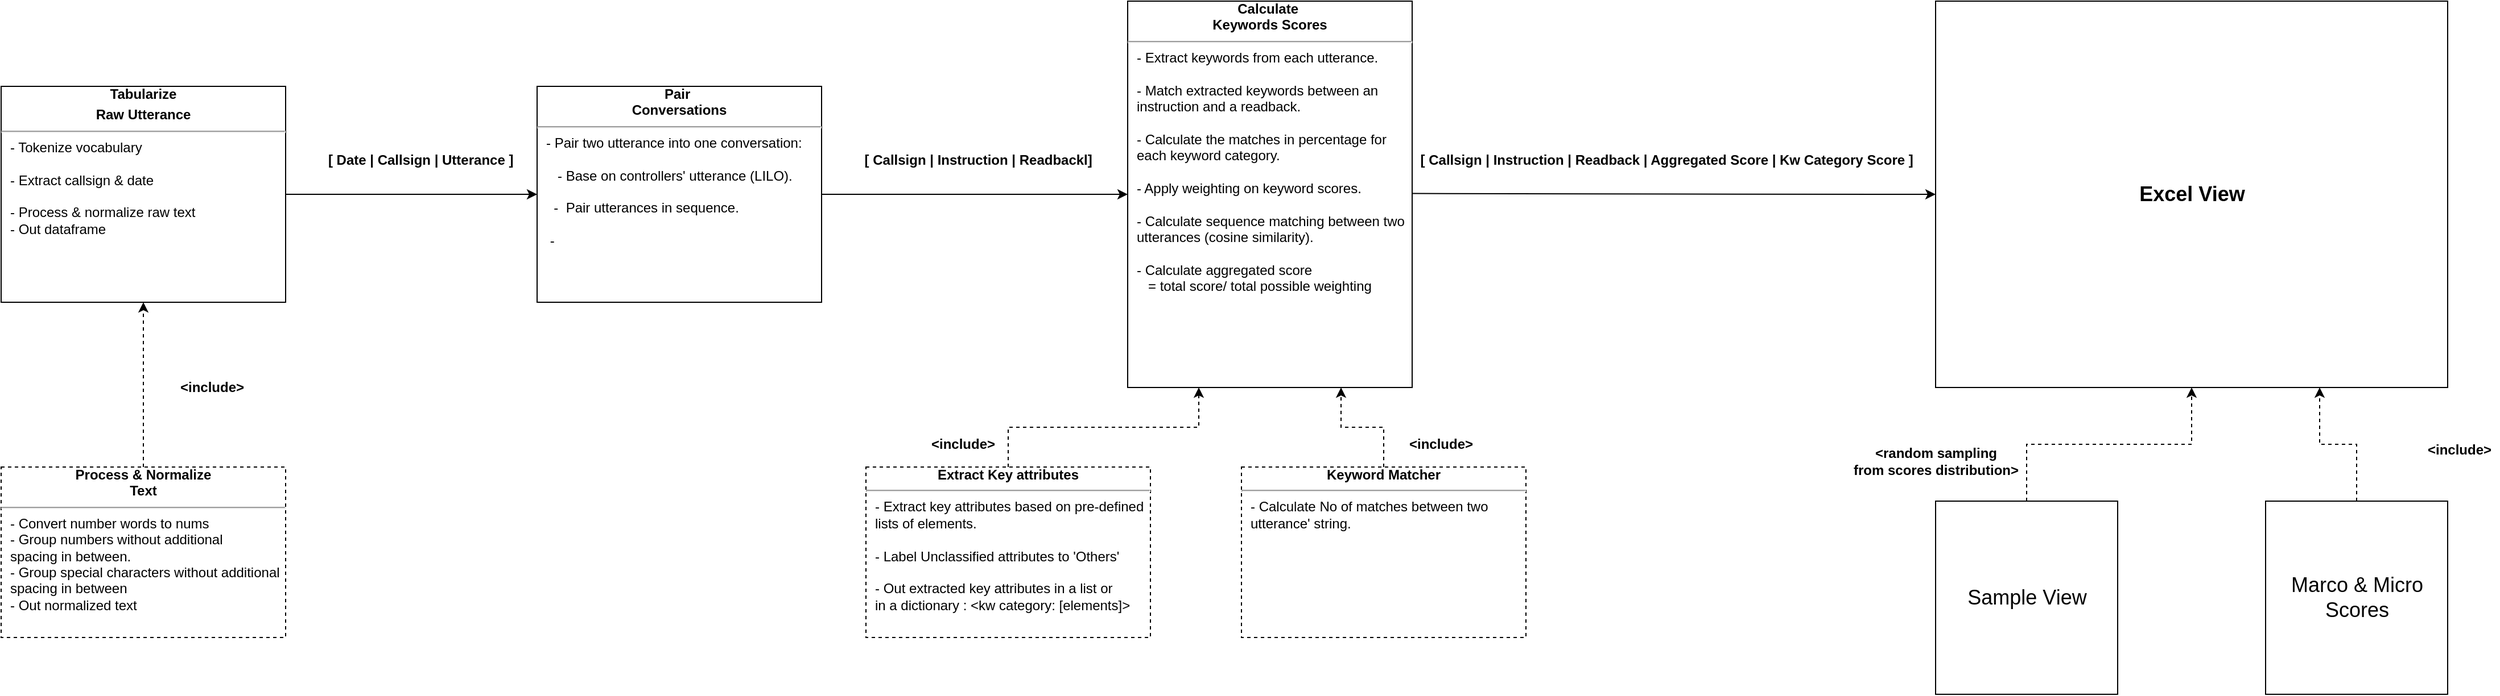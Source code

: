 <mxfile version="15.4.3" type="github">
  <diagram id="IsVj5BEXRurGvoC1gjGO" name="Page-1">
    <mxGraphModel dx="2071" dy="644" grid="1" gridSize="10" guides="1" tooltips="1" connect="1" arrows="1" fold="1" page="1" pageScale="1" pageWidth="850" pageHeight="1100" math="0" shadow="0">
      <root>
        <mxCell id="0" />
        <mxCell id="1" parent="0" />
        <mxCell id="LqwyCylziGcPe5wlssBc-7" style="edgeStyle=orthogonalEdgeStyle;rounded=0;orthogonalLoop=1;jettySize=auto;html=1;entryX=0;entryY=0.5;entryDx=0;entryDy=0;" edge="1" parent="1" source="LqwyCylziGcPe5wlssBc-2" target="LqwyCylziGcPe5wlssBc-6">
          <mxGeometry relative="1" as="geometry" />
        </mxCell>
        <mxCell id="LqwyCylziGcPe5wlssBc-2" value="&lt;div style=&quot;text-align: center&quot;&gt;&lt;span&gt;&lt;b&gt;Tabularize&lt;/b&gt;&lt;/span&gt;&lt;/div&gt;&lt;p style=&quot;margin: 4px 0px 0px ; text-align: center&quot;&gt;&lt;b&gt;Raw Utterance&lt;/b&gt;&lt;/p&gt;&lt;hr&gt;&lt;p style=&quot;margin: 0px ; margin-left: 8px&quot;&gt;- Tokenize vocabulary&lt;/p&gt;&lt;p style=&quot;margin: 0px ; margin-left: 8px&quot;&gt;&lt;br&gt;&lt;/p&gt;&lt;p style=&quot;margin: 0px ; margin-left: 8px&quot;&gt;- Extract callsign &amp;amp; date&amp;nbsp;&lt;/p&gt;&lt;p style=&quot;margin: 0px ; margin-left: 8px&quot;&gt;&lt;br&gt;- Process &amp;amp; normalize raw text&lt;/p&gt;&lt;p style=&quot;margin: 0px ; margin-left: 8px&quot;&gt;- Out dataframe&lt;br&gt;&lt;/p&gt;" style="verticalAlign=middle;align=left;overflow=fill;fontSize=12;fontFamily=Helvetica;html=1;" vertex="1" parent="1">
          <mxGeometry x="-70" y="165" width="250" height="190" as="geometry" />
        </mxCell>
        <mxCell id="LqwyCylziGcPe5wlssBc-4" style="edgeStyle=orthogonalEdgeStyle;rounded=0;orthogonalLoop=1;jettySize=auto;html=1;entryX=0.5;entryY=1;entryDx=0;entryDy=0;dashed=1;" edge="1" parent="1" source="LqwyCylziGcPe5wlssBc-3" target="LqwyCylziGcPe5wlssBc-2">
          <mxGeometry relative="1" as="geometry" />
        </mxCell>
        <mxCell id="LqwyCylziGcPe5wlssBc-3" value="&lt;div style=&quot;text-align: center&quot;&gt;&lt;b&gt;Process &amp;amp; Normalize&lt;/b&gt;&lt;/div&gt;&lt;div style=&quot;text-align: center&quot;&gt;&lt;b&gt;Text&lt;/b&gt;&lt;/div&gt;&lt;hr&gt;&lt;p style=&quot;margin: 0px ; margin-left: 8px&quot;&gt;- Convert number words to nums&lt;/p&gt;&lt;p style=&quot;margin: 0px ; margin-left: 8px&quot;&gt;- Group numbers without additional&amp;nbsp;&lt;/p&gt;&lt;p style=&quot;margin: 0px ; margin-left: 8px&quot;&gt;spacing&amp;nbsp;&lt;span&gt;in between.&lt;/span&gt;&lt;/p&gt;&lt;p style=&quot;margin: 0px ; margin-left: 8px&quot;&gt;- Group special characters without additional&lt;/p&gt;&lt;p style=&quot;margin: 0px ; margin-left: 8px&quot;&gt;spacing in between&lt;/p&gt;&lt;p style=&quot;margin: 0px ; margin-left: 8px&quot;&gt;- Out normalized text&lt;/p&gt;" style="verticalAlign=top;align=left;overflow=fill;fontSize=12;fontFamily=Helvetica;html=1;dashed=1;" vertex="1" parent="1">
          <mxGeometry x="-70" y="500" width="250" height="150" as="geometry" />
        </mxCell>
        <mxCell id="LqwyCylziGcPe5wlssBc-5" value="&amp;lt;include&amp;gt;" style="text;html=1;align=center;verticalAlign=middle;resizable=0;points=[];autosize=1;strokeColor=none;fillColor=none;fontStyle=1" vertex="1" parent="1">
          <mxGeometry x="80" y="420" width="70" height="20" as="geometry" />
        </mxCell>
        <mxCell id="LqwyCylziGcPe5wlssBc-12" style="edgeStyle=orthogonalEdgeStyle;rounded=0;orthogonalLoop=1;jettySize=auto;html=1;entryX=0;entryY=0.5;entryDx=0;entryDy=0;" edge="1" parent="1" source="LqwyCylziGcPe5wlssBc-6" target="LqwyCylziGcPe5wlssBc-10">
          <mxGeometry relative="1" as="geometry" />
        </mxCell>
        <mxCell id="LqwyCylziGcPe5wlssBc-6" value="&lt;div style=&quot;text-align: center&quot;&gt;&lt;b&gt;Pair&amp;nbsp;&lt;/b&gt;&lt;/div&gt;&lt;div style=&quot;text-align: center&quot;&gt;&lt;b&gt;Conversations&lt;/b&gt;&lt;/div&gt;&lt;hr&gt;&lt;p style=&quot;margin: 0px ; margin-left: 8px&quot;&gt;&lt;span&gt;- Pair two utterance into one conversation:&lt;/span&gt;&lt;br&gt;&lt;/p&gt;&lt;p style=&quot;margin: 0px ; margin-left: 8px&quot;&gt;&lt;span&gt;&lt;br&gt;&lt;/span&gt;&lt;/p&gt;&lt;p style=&quot;margin: 0px ; margin-left: 8px&quot;&gt;&amp;nbsp; &amp;nbsp;- Base on controllers&#39; utterance (LILO).&lt;span&gt;&lt;br&gt;&lt;/span&gt;&lt;/p&gt;&lt;p style=&quot;margin: 0px ; margin-left: 8px&quot;&gt;&lt;br&gt;&lt;/p&gt;&lt;p style=&quot;margin: 0px ; margin-left: 8px&quot;&gt;&amp;nbsp; -&amp;nbsp; Pair utterances in sequence.&lt;/p&gt;&lt;p style=&quot;margin: 0px ; margin-left: 8px&quot;&gt;&lt;br&gt;&lt;/p&gt;&lt;p style=&quot;margin: 0px ; margin-left: 8px&quot;&gt;&amp;nbsp;-&amp;nbsp; &amp;nbsp;&lt;/p&gt;&lt;p style=&quot;margin: 0px ; margin-left: 8px&quot;&gt;&lt;br&gt;&lt;/p&gt;" style="verticalAlign=middle;align=left;overflow=fill;fontSize=12;fontFamily=Helvetica;html=1;" vertex="1" parent="1">
          <mxGeometry x="401" y="165" width="250" height="190" as="geometry" />
        </mxCell>
        <mxCell id="LqwyCylziGcPe5wlssBc-8" value="[ Date | Callsign | Utterance ]&amp;nbsp;" style="text;html=1;align=center;verticalAlign=middle;resizable=0;points=[];autosize=1;strokeColor=none;fillColor=none;fontStyle=1" vertex="1" parent="1">
          <mxGeometry x="210" y="220" width="180" height="20" as="geometry" />
        </mxCell>
        <mxCell id="LqwyCylziGcPe5wlssBc-10" value="&lt;div style=&quot;text-align: center&quot;&gt;&lt;b&gt;Calculate&amp;nbsp;&lt;/b&gt;&lt;/div&gt;&lt;div style=&quot;text-align: center&quot;&gt;&lt;b&gt;Keywords Scores&lt;/b&gt;&lt;/div&gt;&lt;hr&gt;&lt;p style=&quot;margin: 0px ; margin-left: 8px&quot;&gt;- Extract keywords from each utterance.&lt;/p&gt;&lt;p style=&quot;margin: 0px ; margin-left: 8px&quot;&gt;&lt;br&gt;&lt;/p&gt;&lt;p style=&quot;margin: 0px ; margin-left: 8px&quot;&gt;- Match extracted keywords between an&amp;nbsp;&lt;/p&gt;&lt;p style=&quot;margin: 0px ; margin-left: 8px&quot;&gt;instruction&amp;nbsp;&lt;span&gt;and a readback.&lt;/span&gt;&lt;/p&gt;&lt;p style=&quot;margin: 0px ; margin-left: 8px&quot;&gt;&lt;span&gt;&lt;br&gt;&lt;/span&gt;&lt;/p&gt;&lt;p style=&quot;margin: 0px ; margin-left: 8px&quot;&gt;&lt;span&gt;- Calculate the matches in percentage for&amp;nbsp;&lt;/span&gt;&lt;/p&gt;&lt;p style=&quot;margin: 0px ; margin-left: 8px&quot;&gt;&lt;span&gt;each keyword category.&lt;/span&gt;&lt;/p&gt;&lt;p style=&quot;margin: 0px ; margin-left: 8px&quot;&gt;&lt;span&gt;&lt;br&gt;&lt;/span&gt;&lt;/p&gt;&lt;p style=&quot;margin: 0px ; margin-left: 8px&quot;&gt;&lt;span&gt;- Apply weighting on keyword scores.&lt;/span&gt;&lt;/p&gt;&lt;p style=&quot;margin: 0px ; margin-left: 8px&quot;&gt;&lt;span&gt;&lt;br&gt;&lt;/span&gt;&lt;/p&gt;&lt;p style=&quot;margin: 0px ; margin-left: 8px&quot;&gt;&lt;span&gt;- Calculate sequence matching between two&lt;/span&gt;&lt;/p&gt;&lt;p style=&quot;margin: 0px ; margin-left: 8px&quot;&gt;&lt;span&gt;utterances (cosine similarity).&lt;/span&gt;&lt;/p&gt;&lt;p style=&quot;margin: 0px ; margin-left: 8px&quot;&gt;&lt;span&gt;&lt;br&gt;&lt;/span&gt;&lt;/p&gt;&lt;p style=&quot;margin: 0px ; margin-left: 8px&quot;&gt;&lt;span&gt;- Calculate aggregated score&amp;nbsp;&lt;/span&gt;&lt;/p&gt;&lt;p style=&quot;margin: 0px ; margin-left: 8px&quot;&gt;&lt;span&gt;&amp;nbsp; &amp;nbsp;= total score/ total possible weighting&lt;/span&gt;&lt;/p&gt;&lt;p style=&quot;margin: 0px ; margin-left: 8px&quot;&gt;&lt;br&gt;&lt;/p&gt;&lt;p style=&quot;margin: 0px ; margin-left: 8px&quot;&gt;&lt;br&gt;&lt;/p&gt;" style="verticalAlign=middle;align=left;overflow=fill;fontSize=12;fontFamily=Helvetica;html=1;" vertex="1" parent="1">
          <mxGeometry x="920" y="90" width="250" height="340" as="geometry" />
        </mxCell>
        <mxCell id="LqwyCylziGcPe5wlssBc-15" style="edgeStyle=orthogonalEdgeStyle;rounded=0;orthogonalLoop=1;jettySize=auto;html=1;exitX=0.5;exitY=0;exitDx=0;exitDy=0;entryX=0.25;entryY=1;entryDx=0;entryDy=0;dashed=1;" edge="1" parent="1" source="LqwyCylziGcPe5wlssBc-13" target="LqwyCylziGcPe5wlssBc-10">
          <mxGeometry relative="1" as="geometry" />
        </mxCell>
        <mxCell id="LqwyCylziGcPe5wlssBc-13" value="&lt;div style=&quot;text-align: center&quot;&gt;&lt;b&gt;Extract Key attributes&lt;/b&gt;&lt;/div&gt;&lt;hr&gt;&lt;p style=&quot;margin: 0px ; margin-left: 8px&quot;&gt;- Extract key attributes based on pre-defined&lt;/p&gt;&lt;p style=&quot;margin: 0px ; margin-left: 8px&quot;&gt;lists of elements.&amp;nbsp;&lt;/p&gt;&lt;p style=&quot;margin: 0px ; margin-left: 8px&quot;&gt;&lt;br&gt;&lt;/p&gt;&lt;p style=&quot;margin: 0px ; margin-left: 8px&quot;&gt;- Label Unclassified attributes to &#39;Others&#39;&amp;nbsp;&lt;/p&gt;&lt;p style=&quot;margin: 0px ; margin-left: 8px&quot;&gt;&lt;br&gt;&lt;/p&gt;&lt;p style=&quot;margin: 0px ; margin-left: 8px&quot;&gt;- Out extracted key attributes in a list or&amp;nbsp;&lt;/p&gt;&lt;p style=&quot;margin: 0px ; margin-left: 8px&quot;&gt;in a dictionary : &amp;lt;kw category: [elements]&amp;gt;&lt;/p&gt;" style="verticalAlign=top;align=left;overflow=fill;fontSize=12;fontFamily=Helvetica;html=1;dashed=1;" vertex="1" parent="1">
          <mxGeometry x="690" y="500" width="250" height="150" as="geometry" />
        </mxCell>
        <mxCell id="LqwyCylziGcPe5wlssBc-16" style="edgeStyle=orthogonalEdgeStyle;rounded=0;orthogonalLoop=1;jettySize=auto;html=1;exitX=0.5;exitY=0;exitDx=0;exitDy=0;entryX=0.75;entryY=1;entryDx=0;entryDy=0;dashed=1;" edge="1" parent="1" source="LqwyCylziGcPe5wlssBc-14" target="LqwyCylziGcPe5wlssBc-10">
          <mxGeometry relative="1" as="geometry" />
        </mxCell>
        <mxCell id="LqwyCylziGcPe5wlssBc-14" value="&lt;div style=&quot;text-align: center&quot;&gt;&lt;b&gt;Keyword Matcher&lt;/b&gt;&lt;/div&gt;&lt;hr&gt;&lt;p style=&quot;margin: 0px ; margin-left: 8px&quot;&gt;- Calculate No of matches between two&amp;nbsp;&lt;/p&gt;&lt;p style=&quot;margin: 0px ; margin-left: 8px&quot;&gt;utterance&#39; string.&lt;/p&gt;" style="verticalAlign=top;align=left;overflow=fill;fontSize=12;fontFamily=Helvetica;html=1;dashed=1;" vertex="1" parent="1">
          <mxGeometry x="1020" y="500" width="250" height="150" as="geometry" />
        </mxCell>
        <mxCell id="LqwyCylziGcPe5wlssBc-17" value="&amp;lt;include&amp;gt;" style="text;html=1;align=center;verticalAlign=middle;resizable=0;points=[];autosize=1;strokeColor=none;fillColor=none;fontStyle=1" vertex="1" parent="1">
          <mxGeometry x="740" y="470" width="70" height="20" as="geometry" />
        </mxCell>
        <mxCell id="LqwyCylziGcPe5wlssBc-18" value="&amp;lt;include&amp;gt;" style="text;html=1;align=center;verticalAlign=middle;resizable=0;points=[];autosize=1;strokeColor=none;fillColor=none;fontStyle=1" vertex="1" parent="1">
          <mxGeometry x="1160" y="470" width="70" height="20" as="geometry" />
        </mxCell>
        <mxCell id="LqwyCylziGcPe5wlssBc-19" value="[ Callsign | Instruction | Readbackl]&amp;nbsp;" style="text;html=1;align=center;verticalAlign=middle;resizable=0;points=[];autosize=1;strokeColor=none;fillColor=none;fontStyle=1" vertex="1" parent="1">
          <mxGeometry x="680" y="220" width="220" height="20" as="geometry" />
        </mxCell>
        <mxCell id="LqwyCylziGcPe5wlssBc-20" value="Excel View" style="html=1;verticalAlign=middle;fontSize=18;fontStyle=1" vertex="1" parent="1">
          <mxGeometry x="1630" y="90" width="450" height="340" as="geometry" />
        </mxCell>
        <mxCell id="LqwyCylziGcPe5wlssBc-21" style="edgeStyle=orthogonalEdgeStyle;rounded=0;orthogonalLoop=1;jettySize=auto;html=1;entryX=0;entryY=0.5;entryDx=0;entryDy=0;" edge="1" parent="1" target="LqwyCylziGcPe5wlssBc-20">
          <mxGeometry relative="1" as="geometry">
            <mxPoint x="1170.0" y="259.29" as="sourcePoint" />
            <mxPoint x="1439" y="259.29" as="targetPoint" />
          </mxGeometry>
        </mxCell>
        <mxCell id="LqwyCylziGcPe5wlssBc-22" value="[ Callsign | Instruction | Readback | Aggregated Score | Kw Category Score ]&amp;nbsp;" style="text;html=1;align=center;verticalAlign=middle;resizable=0;points=[];autosize=1;strokeColor=none;fillColor=none;fontStyle=1" vertex="1" parent="1">
          <mxGeometry x="1170" y="220" width="450" height="20" as="geometry" />
        </mxCell>
        <mxCell id="LqwyCylziGcPe5wlssBc-25" style="edgeStyle=orthogonalEdgeStyle;rounded=0;orthogonalLoop=1;jettySize=auto;html=1;exitX=0.5;exitY=0;exitDx=0;exitDy=0;dashed=1;fontSize=18;" edge="1" parent="1" source="LqwyCylziGcPe5wlssBc-23" target="LqwyCylziGcPe5wlssBc-20">
          <mxGeometry relative="1" as="geometry" />
        </mxCell>
        <mxCell id="LqwyCylziGcPe5wlssBc-23" value="Sample View" style="html=1;fontSize=18;verticalAlign=middle;" vertex="1" parent="1">
          <mxGeometry x="1630" y="530" width="160" height="170" as="geometry" />
        </mxCell>
        <mxCell id="LqwyCylziGcPe5wlssBc-26" style="edgeStyle=orthogonalEdgeStyle;rounded=0;orthogonalLoop=1;jettySize=auto;html=1;entryX=0.75;entryY=1;entryDx=0;entryDy=0;dashed=1;fontSize=18;exitX=0.5;exitY=0;exitDx=0;exitDy=0;" edge="1" parent="1" source="LqwyCylziGcPe5wlssBc-27" target="LqwyCylziGcPe5wlssBc-20">
          <mxGeometry relative="1" as="geometry">
            <mxPoint x="2025" y="530" as="sourcePoint" />
          </mxGeometry>
        </mxCell>
        <mxCell id="LqwyCylziGcPe5wlssBc-27" value="Marco &amp;amp; Micro&lt;br&gt;Scores" style="html=1;fontSize=18;verticalAlign=middle;" vertex="1" parent="1">
          <mxGeometry x="1920" y="530" width="160" height="170" as="geometry" />
        </mxCell>
        <mxCell id="LqwyCylziGcPe5wlssBc-28" value="&amp;lt;random sampling&lt;br&gt;from scores distribution&amp;gt;" style="text;html=1;align=center;verticalAlign=middle;resizable=0;points=[];autosize=1;strokeColor=none;fillColor=none;fontStyle=1" vertex="1" parent="1">
          <mxGeometry x="1550" y="480" width="160" height="30" as="geometry" />
        </mxCell>
        <mxCell id="LqwyCylziGcPe5wlssBc-29" value="&amp;lt;include&amp;gt;" style="text;html=1;align=center;verticalAlign=middle;resizable=0;points=[];autosize=1;strokeColor=none;fillColor=none;fontStyle=1" vertex="1" parent="1">
          <mxGeometry x="2055" y="475" width="70" height="20" as="geometry" />
        </mxCell>
      </root>
    </mxGraphModel>
  </diagram>
</mxfile>
